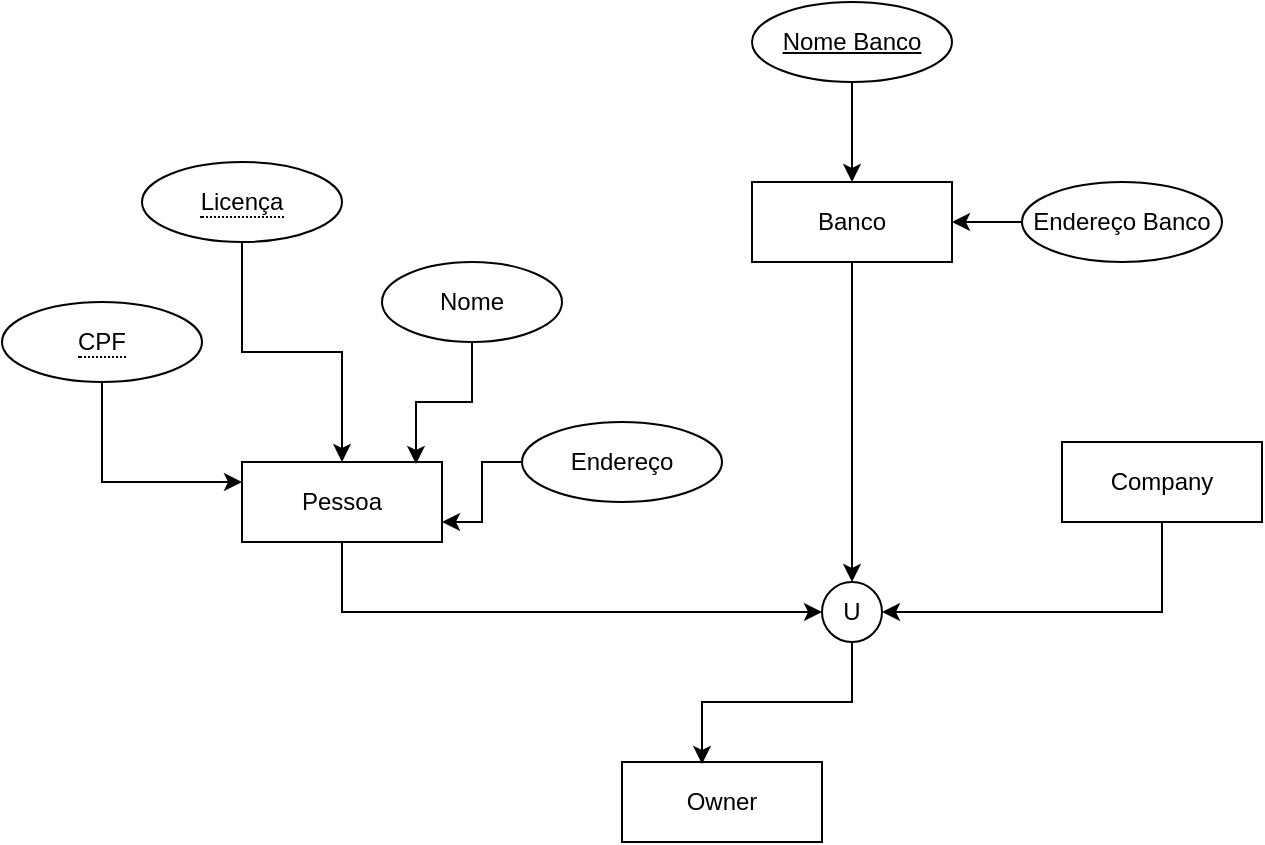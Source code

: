 <mxfile version="26.1.3">
  <diagram name="Página-1" id="1gOsX_iaN1LhrEEf0HiS">
    <mxGraphModel dx="2201" dy="819" grid="1" gridSize="10" guides="1" tooltips="1" connect="1" arrows="1" fold="1" page="1" pageScale="1" pageWidth="827" pageHeight="1169" math="0" shadow="0">
      <root>
        <mxCell id="0" />
        <mxCell id="1" parent="0" />
        <mxCell id="xRF2jQLaGgdxOuDJK6v2-14" style="edgeStyle=orthogonalEdgeStyle;rounded=0;orthogonalLoop=1;jettySize=auto;html=1;exitX=0.5;exitY=1;exitDx=0;exitDy=0;entryX=0;entryY=0.5;entryDx=0;entryDy=0;" edge="1" parent="1" source="xRF2jQLaGgdxOuDJK6v2-1" target="xRF2jQLaGgdxOuDJK6v2-7">
          <mxGeometry relative="1" as="geometry" />
        </mxCell>
        <mxCell id="xRF2jQLaGgdxOuDJK6v2-1" value="Pessoa" style="whiteSpace=wrap;html=1;align=center;" vertex="1" parent="1">
          <mxGeometry x="100" y="270" width="100" height="40" as="geometry" />
        </mxCell>
        <mxCell id="xRF2jQLaGgdxOuDJK6v2-10" style="edgeStyle=orthogonalEdgeStyle;rounded=0;orthogonalLoop=1;jettySize=auto;html=1;" edge="1" parent="1" source="xRF2jQLaGgdxOuDJK6v2-5" target="xRF2jQLaGgdxOuDJK6v2-7">
          <mxGeometry relative="1" as="geometry" />
        </mxCell>
        <mxCell id="xRF2jQLaGgdxOuDJK6v2-5" value="Banco" style="whiteSpace=wrap;html=1;align=center;" vertex="1" parent="1">
          <mxGeometry x="355" y="130" width="100" height="40" as="geometry" />
        </mxCell>
        <mxCell id="xRF2jQLaGgdxOuDJK6v2-13" style="edgeStyle=orthogonalEdgeStyle;rounded=0;orthogonalLoop=1;jettySize=auto;html=1;exitX=0.5;exitY=1;exitDx=0;exitDy=0;entryX=1;entryY=0.5;entryDx=0;entryDy=0;" edge="1" parent="1" source="xRF2jQLaGgdxOuDJK6v2-6" target="xRF2jQLaGgdxOuDJK6v2-7">
          <mxGeometry relative="1" as="geometry" />
        </mxCell>
        <mxCell id="xRF2jQLaGgdxOuDJK6v2-6" value="Company" style="whiteSpace=wrap;html=1;align=center;" vertex="1" parent="1">
          <mxGeometry x="510" y="260" width="100" height="40" as="geometry" />
        </mxCell>
        <mxCell id="xRF2jQLaGgdxOuDJK6v2-7" value="U" style="ellipse;whiteSpace=wrap;html=1;aspect=fixed;" vertex="1" parent="1">
          <mxGeometry x="390" y="330" width="30" height="30" as="geometry" />
        </mxCell>
        <mxCell id="xRF2jQLaGgdxOuDJK6v2-15" value="Owner" style="whiteSpace=wrap;html=1;align=center;" vertex="1" parent="1">
          <mxGeometry x="290" y="420" width="100" height="40" as="geometry" />
        </mxCell>
        <mxCell id="xRF2jQLaGgdxOuDJK6v2-16" style="edgeStyle=orthogonalEdgeStyle;rounded=0;orthogonalLoop=1;jettySize=auto;html=1;exitX=0.5;exitY=1;exitDx=0;exitDy=0;entryX=0.4;entryY=0.025;entryDx=0;entryDy=0;entryPerimeter=0;" edge="1" parent="1" source="xRF2jQLaGgdxOuDJK6v2-7" target="xRF2jQLaGgdxOuDJK6v2-15">
          <mxGeometry relative="1" as="geometry" />
        </mxCell>
        <mxCell id="xRF2jQLaGgdxOuDJK6v2-21" style="edgeStyle=orthogonalEdgeStyle;rounded=0;orthogonalLoop=1;jettySize=auto;html=1;exitX=0.5;exitY=1;exitDx=0;exitDy=0;" edge="1" parent="1" source="xRF2jQLaGgdxOuDJK6v2-17" target="xRF2jQLaGgdxOuDJK6v2-1">
          <mxGeometry relative="1" as="geometry" />
        </mxCell>
        <mxCell id="xRF2jQLaGgdxOuDJK6v2-17" value="&lt;span style=&quot;border-bottom: 1px dotted&quot;&gt;Licença&lt;/span&gt;" style="ellipse;whiteSpace=wrap;html=1;align=center;" vertex="1" parent="1">
          <mxGeometry x="50" y="120" width="100" height="40" as="geometry" />
        </mxCell>
        <mxCell id="xRF2jQLaGgdxOuDJK6v2-20" style="edgeStyle=orthogonalEdgeStyle;rounded=0;orthogonalLoop=1;jettySize=auto;html=1;" edge="1" parent="1" source="xRF2jQLaGgdxOuDJK6v2-18" target="xRF2jQLaGgdxOuDJK6v2-1">
          <mxGeometry relative="1" as="geometry">
            <mxPoint x="29" y="310" as="targetPoint" />
            <mxPoint x="-21" y="249.596" as="sourcePoint" />
            <Array as="points">
              <mxPoint x="30" y="280" />
            </Array>
          </mxGeometry>
        </mxCell>
        <mxCell id="xRF2jQLaGgdxOuDJK6v2-18" value="&lt;span style=&quot;border-bottom: 1px dotted&quot;&gt;CPF&lt;/span&gt;" style="ellipse;whiteSpace=wrap;html=1;align=center;" vertex="1" parent="1">
          <mxGeometry x="-20" y="190" width="100" height="40" as="geometry" />
        </mxCell>
        <mxCell id="xRF2jQLaGgdxOuDJK6v2-23" value="Nome" style="ellipse;whiteSpace=wrap;html=1;align=center;" vertex="1" parent="1">
          <mxGeometry x="170" y="170" width="90" height="40" as="geometry" />
        </mxCell>
        <mxCell id="xRF2jQLaGgdxOuDJK6v2-24" style="edgeStyle=orthogonalEdgeStyle;rounded=0;orthogonalLoop=1;jettySize=auto;html=1;entryX=0.87;entryY=0.025;entryDx=0;entryDy=0;entryPerimeter=0;" edge="1" parent="1" source="xRF2jQLaGgdxOuDJK6v2-23" target="xRF2jQLaGgdxOuDJK6v2-1">
          <mxGeometry relative="1" as="geometry" />
        </mxCell>
        <mxCell id="6OpdL05p5uXkkf-3eQZq-3" style="edgeStyle=orthogonalEdgeStyle;rounded=0;orthogonalLoop=1;jettySize=auto;html=1;exitX=0;exitY=0.5;exitDx=0;exitDy=0;entryX=1;entryY=0.75;entryDx=0;entryDy=0;" edge="1" parent="1" source="6OpdL05p5uXkkf-3eQZq-1" target="xRF2jQLaGgdxOuDJK6v2-1">
          <mxGeometry relative="1" as="geometry" />
        </mxCell>
        <mxCell id="6OpdL05p5uXkkf-3eQZq-1" value="Endereço" style="ellipse;whiteSpace=wrap;html=1;align=center;" vertex="1" parent="1">
          <mxGeometry x="240" y="250" width="100" height="40" as="geometry" />
        </mxCell>
        <mxCell id="6OpdL05p5uXkkf-3eQZq-5" value="" style="edgeStyle=orthogonalEdgeStyle;rounded=0;orthogonalLoop=1;jettySize=auto;html=1;" edge="1" parent="1" source="6OpdL05p5uXkkf-3eQZq-2" target="xRF2jQLaGgdxOuDJK6v2-5">
          <mxGeometry relative="1" as="geometry" />
        </mxCell>
        <mxCell id="6OpdL05p5uXkkf-3eQZq-2" value="Nome Banco" style="ellipse;whiteSpace=wrap;html=1;align=center;fontStyle=4;" vertex="1" parent="1">
          <mxGeometry x="355" y="40" width="100" height="40" as="geometry" />
        </mxCell>
        <mxCell id="6OpdL05p5uXkkf-3eQZq-6" value="" style="edgeStyle=orthogonalEdgeStyle;rounded=0;orthogonalLoop=1;jettySize=auto;html=1;" edge="1" parent="1" source="6OpdL05p5uXkkf-3eQZq-4" target="xRF2jQLaGgdxOuDJK6v2-5">
          <mxGeometry relative="1" as="geometry" />
        </mxCell>
        <mxCell id="6OpdL05p5uXkkf-3eQZq-4" value="Endereço Banco" style="ellipse;whiteSpace=wrap;html=1;align=center;" vertex="1" parent="1">
          <mxGeometry x="490" y="130" width="100" height="40" as="geometry" />
        </mxCell>
      </root>
    </mxGraphModel>
  </diagram>
</mxfile>
